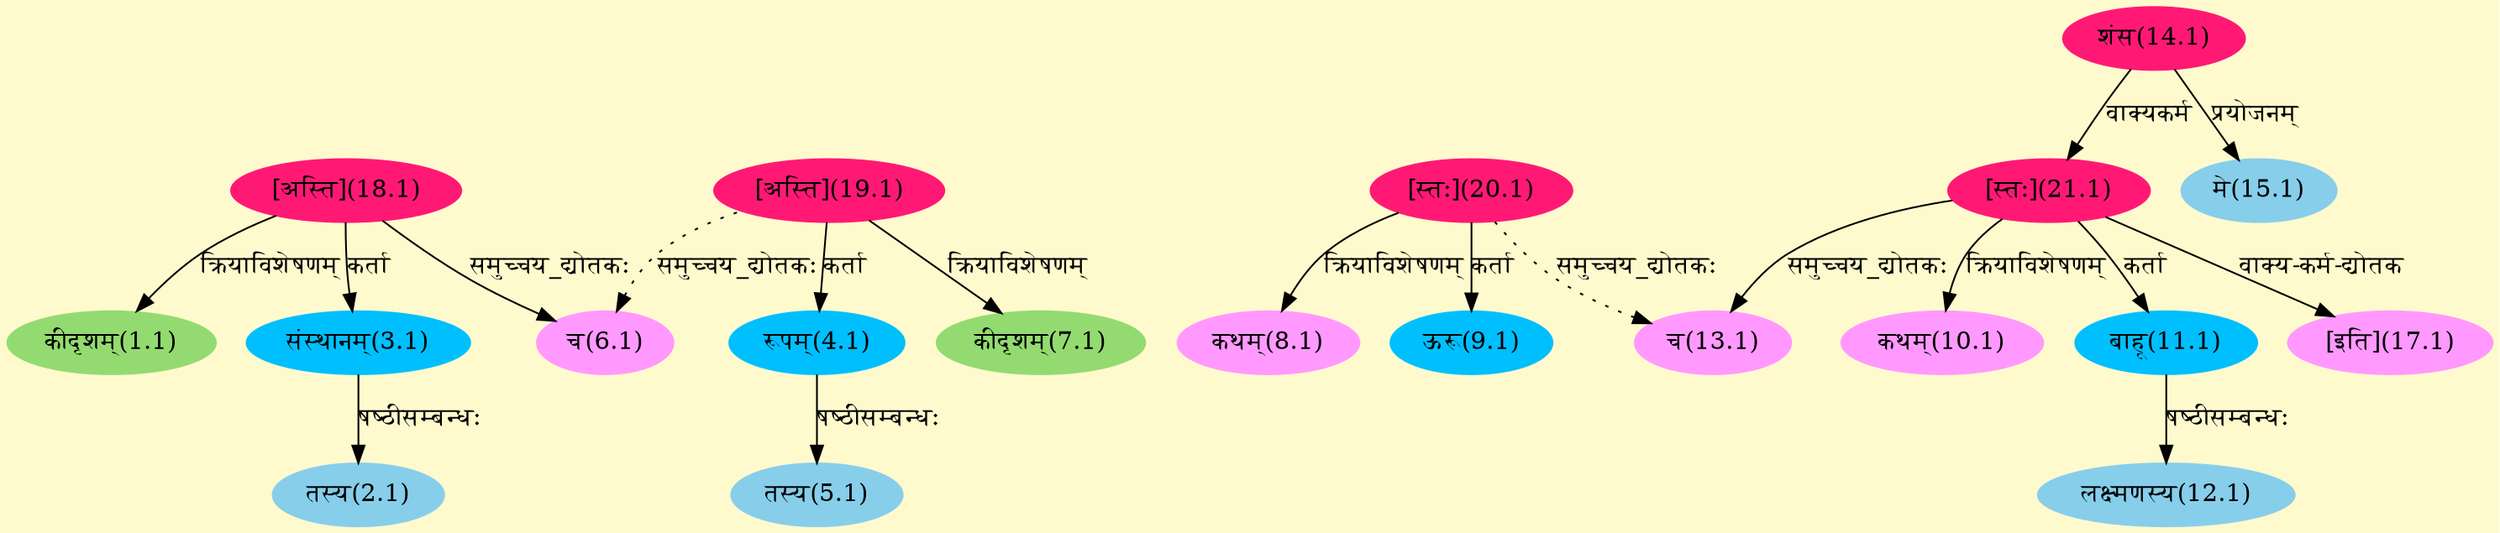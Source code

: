 digraph G{
rankdir=BT;
 compound=true;
 bgcolor="lemonchiffon1";
Node1_1 [style=filled, color="#93DB70" label = "कीदृशम्(1.1)"]
Node18_1 [style=filled, color="#FF1975" label = "[अस्ति](18.1)"]
Node2_1 [style=filled, color="#87CEEB" label = "तस्य(2.1)"]
Node3_1 [style=filled, color="#00BFFF" label = "संस्थानम्(3.1)"]
Node4_1 [style=filled, color="#00BFFF" label = "रूपम्(4.1)"]
Node19_1 [style=filled, color="#FF1975" label = "[अस्ति](19.1)"]
Node5_1 [style=filled, color="#87CEEB" label = "तस्य(5.1)"]
Node6_1 [style=filled, color="#FF99FF" label = "च(6.1)"]
Node7_1 [style=filled, color="#93DB70" label = "कीदृशम्(7.1)"]
Node8_1 [style=filled, color="#FF99FF" label = "कथम्(8.1)"]
Node20_1 [style=filled, color="#FF1975" label = "[स्तः](20.1)"]
Node9_1 [style=filled, color="#00BFFF" label = "ऊरू(9.1)"]
Node10_1 [style=filled, color="#FF99FF" label = "कथम्(10.1)"]
Node21_1 [style=filled, color="#FF1975" label = "[स्तः](21.1)"]
Node11_1 [style=filled, color="#00BFFF" label = "बाहू(11.1)"]
Node12_1 [style=filled, color="#87CEEB" label = "लक्ष्मणस्य(12.1)"]
Node13_1 [style=filled, color="#FF99FF" label = "च(13.1)"]
Node14_1 [style=filled, color="#FF1975" label = "शंस(14.1)"]
Node [style=filled, color="" label = "()"]
Node15_1 [style=filled, color="#87CEEB" label = "मे(15.1)"]
Node17_1 [style=filled, color="#FF99FF" label = "[इति](17.1)"]
/* Start of Relations section */

Node1_1 -> Node18_1 [  label="क्रियाविशेषणम्"  dir="back" ]
Node2_1 -> Node3_1 [  label="षष्ठीसम्बन्धः"  dir="back" ]
Node3_1 -> Node18_1 [  label="कर्ता"  dir="back" ]
Node4_1 -> Node19_1 [  label="कर्ता"  dir="back" ]
Node5_1 -> Node4_1 [  label="षष्ठीसम्बन्धः"  dir="back" ]
Node6_1 -> Node18_1 [  label="समुच्चय_द्योतकः"  dir="back" ]
Node6_1 -> Node19_1 [ style=dotted label="समुच्चय_द्योतकः"  dir="back" ]
Node7_1 -> Node19_1 [  label="क्रियाविशेषणम्"  dir="back" ]
Node8_1 -> Node20_1 [  label="क्रियाविशेषणम्"  dir="back" ]
Node9_1 -> Node20_1 [  label="कर्ता"  dir="back" ]
Node10_1 -> Node21_1 [  label="क्रियाविशेषणम्"  dir="back" ]
Node11_1 -> Node21_1 [  label="कर्ता"  dir="back" ]
Node12_1 -> Node11_1 [  label="षष्ठीसम्बन्धः"  dir="back" ]
Node13_1 -> Node21_1 [  label="समुच्चय_द्योतकः"  dir="back" ]
Node13_1 -> Node20_1 [ style=dotted label="समुच्चय_द्योतकः"  dir="back" ]
Node15_1 -> Node14_1 [  label="प्रयोजनम्"  dir="back" ]
Node17_1 -> Node21_1 [  label="वाक्य-कर्म-द्योतक"  dir="back" ]
Node21_1 -> Node14_1 [  label="वाक्यकर्म"  dir="back" ]
}

